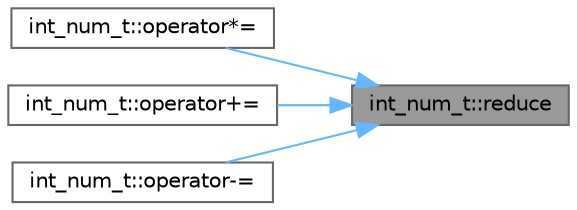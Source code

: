 digraph "int_num_t::reduce"
{
 // INTERACTIVE_SVG=YES
 // LATEX_PDF_SIZE
  bgcolor="transparent";
  edge [fontname=Helvetica,fontsize=10,labelfontname=Helvetica,labelfontsize=10];
  node [fontname=Helvetica,fontsize=10,shape=box,height=0.2,width=0.4];
  rankdir="RL";
  Node1 [label="int_num_t::reduce",height=0.2,width=0.4,color="gray40", fillcolor="grey60", style="filled", fontcolor="black",tooltip=" "];
  Node1 -> Node2 [dir="back",color="steelblue1",style="solid"];
  Node2 [label="int_num_t::operator*=",height=0.2,width=0.4,color="grey40", fillcolor="white", style="filled",URL="$structint__num__t.html#ab4f61bc56098580779f5fb4f8d52cf44",tooltip=" "];
  Node1 -> Node3 [dir="back",color="steelblue1",style="solid"];
  Node3 [label="int_num_t::operator+=",height=0.2,width=0.4,color="grey40", fillcolor="white", style="filled",URL="$structint__num__t.html#adac8cb6ab4d43634b44059a0d7a21dc4",tooltip=" "];
  Node1 -> Node4 [dir="back",color="steelblue1",style="solid"];
  Node4 [label="int_num_t::operator-=",height=0.2,width=0.4,color="grey40", fillcolor="white", style="filled",URL="$structint__num__t.html#adcde21a88cbb4b810259e675944e1ec8",tooltip=" "];
}
